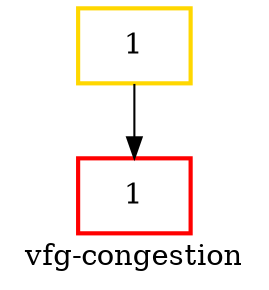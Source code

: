 digraph "vfg-congestion" {
    label="vfg-congestion";
node [shape=box];
"52: $r1 = this.<hu.oe.nik.szfmv.detector.classes.Detector: java.util.List worldObjects>" [label=1] [style=bold] [color=gold]
"52: $i0 = interfaceinvoke $r1.<java.util.List: int size()>()" [label=1] [style=bold] [color=red]
"52: $r1 = this.<hu.oe.nik.szfmv.detector.classes.Detector: java.util.List worldObjects>"->"52: $i0 = interfaceinvoke $r1.<java.util.List: int size()>()";

}